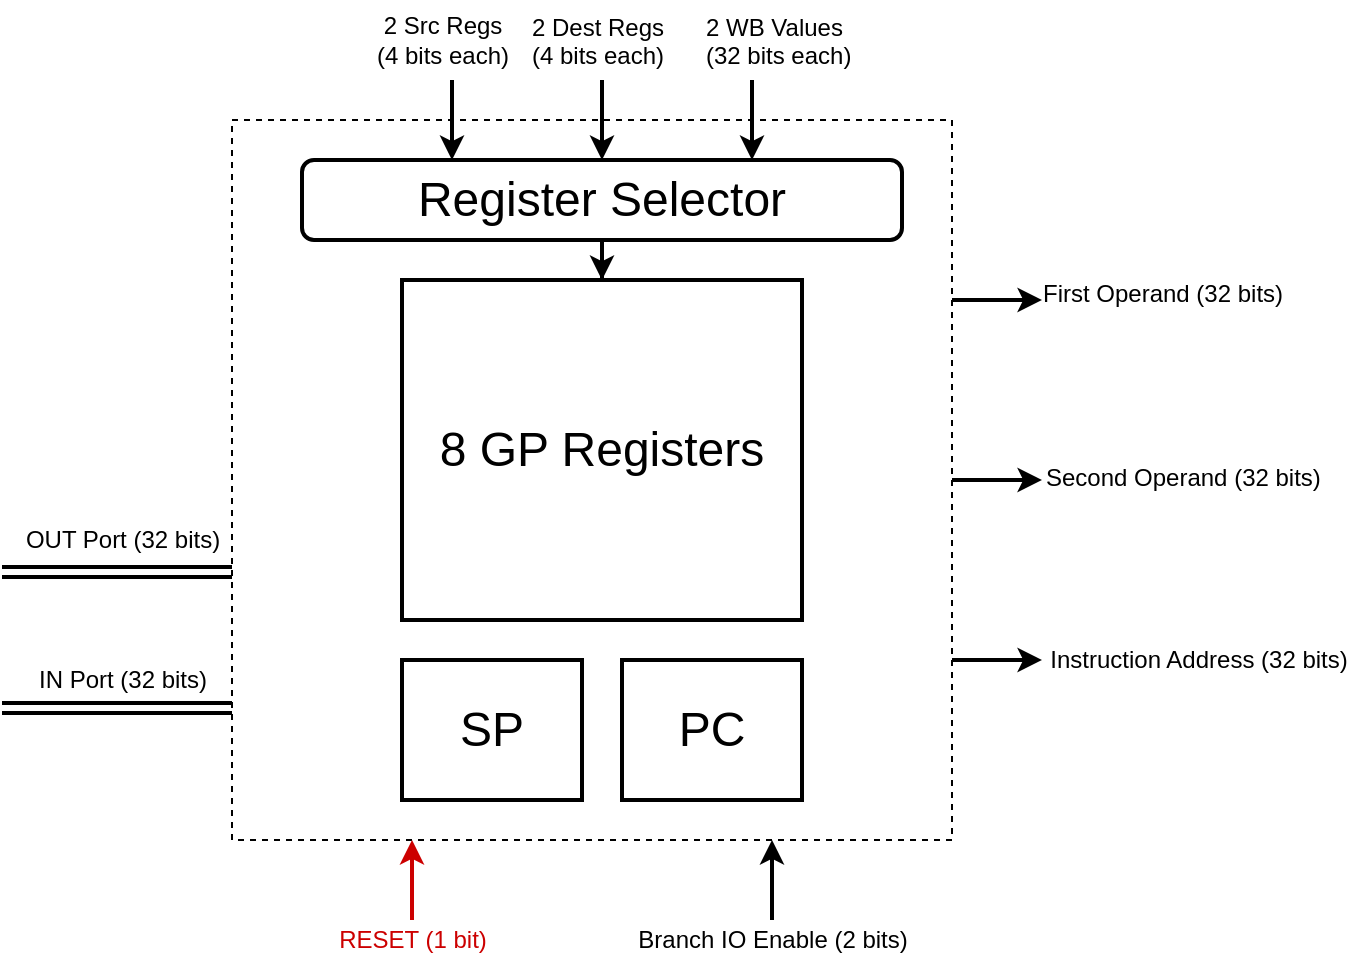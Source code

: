<mxfile version="12.9.4" type="device"><diagram id="H8apA8gtC7VhO80_4_9E" name="Page-1"><mxGraphModel dx="1355" dy="774" grid="1" gridSize="10" guides="1" tooltips="1" connect="1" arrows="1" fold="1" page="1" pageScale="1" pageWidth="850" pageHeight="1100" math="0" shadow="0"><root><mxCell id="0"/><mxCell id="1" parent="0"/><mxCell id="ml3UvCZeVLvAUPbiQHqb-25" style="edgeStyle=orthogonalEdgeStyle;rounded=0;orthogonalLoop=1;jettySize=auto;html=1;exitX=1;exitY=0.25;exitDx=0;exitDy=0;strokeWidth=2;" edge="1" parent="1" source="ml3UvCZeVLvAUPbiQHqb-3"><mxGeometry relative="1" as="geometry"><mxPoint x="650" y="340" as="targetPoint"/></mxGeometry></mxCell><mxCell id="ml3UvCZeVLvAUPbiQHqb-28" value="First Operand (32 bits)" style="text;html=1;align=center;verticalAlign=middle;resizable=0;points=[];labelBackgroundColor=#ffffff;" vertex="1" connectable="0" parent="ml3UvCZeVLvAUPbiQHqb-25"><mxGeometry x="0.733" y="3" relative="1" as="geometry"><mxPoint x="66" as="offset"/></mxGeometry></mxCell><mxCell id="ml3UvCZeVLvAUPbiQHqb-26" style="edgeStyle=orthogonalEdgeStyle;rounded=0;orthogonalLoop=1;jettySize=auto;html=1;exitX=1;exitY=0.5;exitDx=0;exitDy=0;strokeWidth=2;" edge="1" parent="1" source="ml3UvCZeVLvAUPbiQHqb-3"><mxGeometry relative="1" as="geometry"><mxPoint x="650" y="430" as="targetPoint"/></mxGeometry></mxCell><mxCell id="ml3UvCZeVLvAUPbiQHqb-27" value="&lt;font style=&quot;font-size: 12px&quot;&gt;Instruction Address (32 bits)&lt;/font&gt;" style="edgeStyle=orthogonalEdgeStyle;rounded=0;orthogonalLoop=1;jettySize=auto;html=1;exitX=1;exitY=0.75;exitDx=0;exitDy=0;strokeWidth=2;" edge="1" parent="1" source="ml3UvCZeVLvAUPbiQHqb-3"><mxGeometry x="1" y="80" relative="1" as="geometry"><mxPoint x="650" y="520" as="targetPoint"/><mxPoint x="80" y="80" as="offset"/></mxGeometry></mxCell><mxCell id="ml3UvCZeVLvAUPbiQHqb-3" value="" style="whiteSpace=wrap;html=1;aspect=fixed;dashed=1;strokeWidth=1;" vertex="1" parent="1"><mxGeometry x="245" y="250" width="360" height="360" as="geometry"/></mxCell><mxCell id="ml3UvCZeVLvAUPbiQHqb-17" style="edgeStyle=orthogonalEdgeStyle;rounded=0;orthogonalLoop=1;jettySize=auto;html=1;exitX=0.5;exitY=1;exitDx=0;exitDy=0;strokeWidth=2;" edge="1" parent="1" source="ml3UvCZeVLvAUPbiQHqb-6" target="ml3UvCZeVLvAUPbiQHqb-8"><mxGeometry relative="1" as="geometry"/></mxCell><mxCell id="ml3UvCZeVLvAUPbiQHqb-6" value="&lt;font style=&quot;font-size: 24px&quot;&gt;Register Selector&lt;/font&gt;" style="rounded=1;whiteSpace=wrap;html=1;strokeWidth=2;" vertex="1" parent="1"><mxGeometry x="280" y="270" width="300" height="40" as="geometry"/></mxCell><mxCell id="ml3UvCZeVLvAUPbiQHqb-8" value="&lt;font style=&quot;font-size: 24px&quot;&gt;8 GP Registers&lt;/font&gt;" style="rounded=0;whiteSpace=wrap;html=1;strokeWidth=2;" vertex="1" parent="1"><mxGeometry x="330" y="330" width="200" height="170" as="geometry"/></mxCell><mxCell id="ml3UvCZeVLvAUPbiQHqb-9" value="&lt;font style=&quot;font-size: 24px&quot;&gt;SP&lt;/font&gt;" style="rounded=0;whiteSpace=wrap;html=1;strokeWidth=2;" vertex="1" parent="1"><mxGeometry x="330" y="520" width="90" height="70" as="geometry"/></mxCell><mxCell id="ml3UvCZeVLvAUPbiQHqb-10" value="&lt;font style=&quot;font-size: 24px&quot;&gt;PC&lt;/font&gt;" style="rounded=0;whiteSpace=wrap;html=1;strokeWidth=2;" vertex="1" parent="1"><mxGeometry x="440" y="520" width="90" height="70" as="geometry"/></mxCell><mxCell id="ml3UvCZeVLvAUPbiQHqb-12" value="" style="shape=link;html=1;entryX=0;entryY=0.75;entryDx=0;entryDy=0;strokeWidth=2;" edge="1" parent="1"><mxGeometry width="50" height="50" relative="1" as="geometry"><mxPoint x="130" y="544" as="sourcePoint"/><mxPoint x="245" y="544" as="targetPoint"/></mxGeometry></mxCell><mxCell id="ml3UvCZeVLvAUPbiQHqb-14" value="IN Port (32 bits)" style="text;html=1;align=center;verticalAlign=middle;resizable=0;points=[];labelBackgroundColor=#ffffff;" vertex="1" connectable="0" parent="ml3UvCZeVLvAUPbiQHqb-12"><mxGeometry x="-0.183" y="-4" relative="1" as="geometry"><mxPoint x="13" y="-18" as="offset"/></mxGeometry></mxCell><mxCell id="ml3UvCZeVLvAUPbiQHqb-13" value="" style="shape=link;html=1;entryX=0;entryY=0.75;entryDx=0;entryDy=0;strokeWidth=2;" edge="1" parent="1"><mxGeometry width="50" height="50" relative="1" as="geometry"><mxPoint x="130" y="476" as="sourcePoint"/><mxPoint x="245" y="476" as="targetPoint"/></mxGeometry></mxCell><mxCell id="ml3UvCZeVLvAUPbiQHqb-15" value="OUT Port (32 bits)" style="text;html=1;align=center;verticalAlign=middle;resizable=0;points=[];labelBackgroundColor=#ffffff;" vertex="1" connectable="0" parent="ml3UvCZeVLvAUPbiQHqb-13"><mxGeometry x="0.183" y="6" relative="1" as="geometry"><mxPoint x="-8" y="-10" as="offset"/></mxGeometry></mxCell><mxCell id="ml3UvCZeVLvAUPbiQHqb-19" value="" style="endArrow=classic;html=1;strokeWidth=2;entryX=0.75;entryY=0;entryDx=0;entryDy=0;" edge="1" parent="1" target="ml3UvCZeVLvAUPbiQHqb-6"><mxGeometry width="50" height="50" relative="1" as="geometry"><mxPoint x="505" y="230" as="sourcePoint"/><mxPoint x="480" y="140" as="targetPoint"/></mxGeometry></mxCell><mxCell id="ml3UvCZeVLvAUPbiQHqb-20" value="&lt;font style=&quot;font-size: 12px&quot;&gt;2 Src Regs &lt;br&gt;(4 bits each)&lt;/font&gt;" style="endArrow=classic;html=1;strokeWidth=2;entryX=0.25;entryY=0;entryDx=0;entryDy=0;" edge="1" parent="1" target="ml3UvCZeVLvAUPbiQHqb-6"><mxGeometry x="-1" y="-21" width="50" height="50" relative="1" as="geometry"><mxPoint x="355" y="230" as="sourcePoint"/><mxPoint x="515" y="280" as="targetPoint"/><mxPoint x="16" y="-20" as="offset"/></mxGeometry></mxCell><mxCell id="ml3UvCZeVLvAUPbiQHqb-22" value="" style="endArrow=classic;html=1;strokeWidth=2;entryX=0.5;entryY=0;entryDx=0;entryDy=0;" edge="1" parent="1" target="ml3UvCZeVLvAUPbiQHqb-6"><mxGeometry width="50" height="50" relative="1" as="geometry"><mxPoint x="430" y="230" as="sourcePoint"/><mxPoint x="365" y="280" as="targetPoint"/></mxGeometry></mxCell><mxCell id="ml3UvCZeVLvAUPbiQHqb-23" value="&lt;font color=&quot;#cc0000&quot; style=&quot;font-size: 12px&quot;&gt;RESET (1 bit)&lt;/font&gt;" style="endArrow=classic;html=1;strokeWidth=2;entryX=0.25;entryY=1;entryDx=0;entryDy=0;strokeColor=#CC0000;" edge="1" parent="1" target="ml3UvCZeVLvAUPbiQHqb-3"><mxGeometry x="-1" y="-10" width="50" height="50" relative="1" as="geometry"><mxPoint x="335" y="650" as="sourcePoint"/><mxPoint x="365" y="280" as="targetPoint"/><mxPoint x="-10" y="10" as="offset"/></mxGeometry></mxCell><mxCell id="ml3UvCZeVLvAUPbiQHqb-24" value="&lt;font style=&quot;font-size: 12px&quot;&gt;Branch IO Enable (2 bits)&lt;/font&gt;" style="endArrow=classic;html=1;strokeWidth=2;entryX=0.75;entryY=1;entryDx=0;entryDy=0;" edge="1" parent="1" target="ml3UvCZeVLvAUPbiQHqb-3"><mxGeometry x="-1" y="-10" width="50" height="50" relative="1" as="geometry"><mxPoint x="515" y="650" as="sourcePoint"/><mxPoint x="345" y="620" as="targetPoint"/><mxPoint x="-10" y="10" as="offset"/></mxGeometry></mxCell><mxCell id="ml3UvCZeVLvAUPbiQHqb-29" value="Second Operand (32 bits)" style="text;html=1;" vertex="1" parent="1"><mxGeometry x="650" y="415" width="150" height="30" as="geometry"/></mxCell><mxCell id="ml3UvCZeVLvAUPbiQHqb-31" value="2 Dest Regs&amp;nbsp;&lt;br&gt;(4 bits each)" style="text;html=1;" vertex="1" parent="1"><mxGeometry x="392.5" y="190" width="75" height="30" as="geometry"/></mxCell><mxCell id="ml3UvCZeVLvAUPbiQHqb-32" value="2 WB Values&lt;br&gt;(32 bits each)" style="text;html=1;" vertex="1" parent="1"><mxGeometry x="480" y="190" width="75" height="30" as="geometry"/></mxCell></root></mxGraphModel></diagram></mxfile>